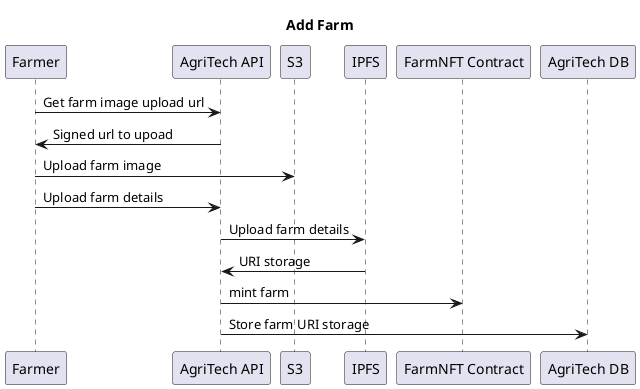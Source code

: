 @startuml

title Add Farm

Farmer -> "AgriTech API" : Get farm image upload url
"AgriTech API" -> Farmer : Signed url to upoad
"Farmer" -> S3 : Upload farm image
Farmer -> "AgriTech API" : Upload farm details
"AgriTech API" -> IPFS : Upload farm details
IPFS -> "AgriTech API": URI storage
"AgriTech API" -> "FarmNFT Contract" : mint farm
"AgriTech API" -> "AgriTech DB" : Store farm URI storage

@enduml